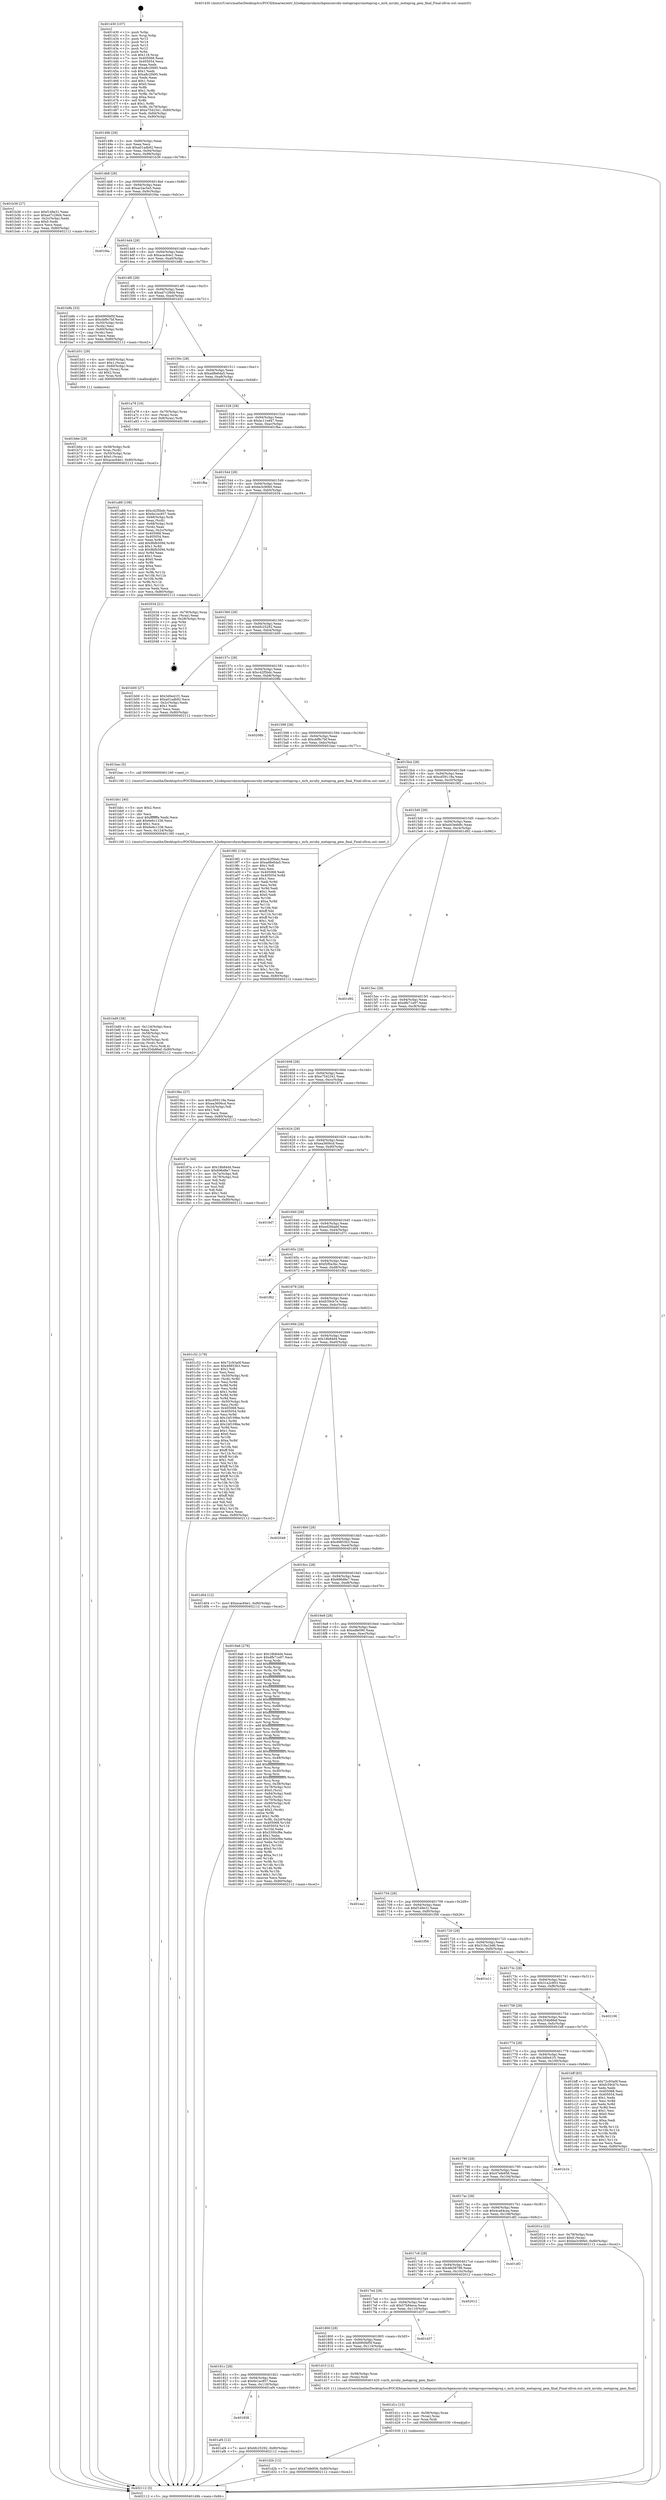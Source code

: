 digraph "0x401430" {
  label = "0x401430 (/mnt/c/Users/mathe/Desktop/tcc/POCII/binaries/extr_h2odepsmrubymrbgemsmruby-metaprogsrcmetaprog.c_mrb_mruby_metaprog_gem_final_Final-ollvm.out::main(0))"
  labelloc = "t"
  node[shape=record]

  Entry [label="",width=0.3,height=0.3,shape=circle,fillcolor=black,style=filled]
  "0x40149b" [label="{
     0x40149b [29]\l
     | [instrs]\l
     &nbsp;&nbsp;0x40149b \<+3\>: mov -0x80(%rbp),%eax\l
     &nbsp;&nbsp;0x40149e \<+2\>: mov %eax,%ecx\l
     &nbsp;&nbsp;0x4014a0 \<+6\>: sub $0xa01adb92,%ecx\l
     &nbsp;&nbsp;0x4014a6 \<+6\>: mov %eax,-0x94(%rbp)\l
     &nbsp;&nbsp;0x4014ac \<+6\>: mov %ecx,-0x98(%rbp)\l
     &nbsp;&nbsp;0x4014b2 \<+6\>: je 0000000000401b36 \<main+0x706\>\l
  }"]
  "0x401b36" [label="{
     0x401b36 [27]\l
     | [instrs]\l
     &nbsp;&nbsp;0x401b36 \<+5\>: mov $0xf149e31,%eax\l
     &nbsp;&nbsp;0x401b3b \<+5\>: mov $0xad7c28d4,%ecx\l
     &nbsp;&nbsp;0x401b40 \<+3\>: mov -0x2c(%rbp),%edx\l
     &nbsp;&nbsp;0x401b43 \<+3\>: cmp $0x0,%edx\l
     &nbsp;&nbsp;0x401b46 \<+3\>: cmove %ecx,%eax\l
     &nbsp;&nbsp;0x401b49 \<+3\>: mov %eax,-0x80(%rbp)\l
     &nbsp;&nbsp;0x401b4c \<+5\>: jmp 0000000000402112 \<main+0xce2\>\l
  }"]
  "0x4014b8" [label="{
     0x4014b8 [28]\l
     | [instrs]\l
     &nbsp;&nbsp;0x4014b8 \<+5\>: jmp 00000000004014bd \<main+0x8d\>\l
     &nbsp;&nbsp;0x4014bd \<+6\>: mov -0x94(%rbp),%eax\l
     &nbsp;&nbsp;0x4014c3 \<+5\>: sub $0xac2ac5a5,%eax\l
     &nbsp;&nbsp;0x4014c8 \<+6\>: mov %eax,-0x9c(%rbp)\l
     &nbsp;&nbsp;0x4014ce \<+6\>: je 0000000000401f4a \<main+0xb1a\>\l
  }"]
  Exit [label="",width=0.3,height=0.3,shape=circle,fillcolor=black,style=filled,peripheries=2]
  "0x401f4a" [label="{
     0x401f4a\l
  }", style=dashed]
  "0x4014d4" [label="{
     0x4014d4 [28]\l
     | [instrs]\l
     &nbsp;&nbsp;0x4014d4 \<+5\>: jmp 00000000004014d9 \<main+0xa9\>\l
     &nbsp;&nbsp;0x4014d9 \<+6\>: mov -0x94(%rbp),%eax\l
     &nbsp;&nbsp;0x4014df \<+5\>: sub $0xacac64e1,%eax\l
     &nbsp;&nbsp;0x4014e4 \<+6\>: mov %eax,-0xa0(%rbp)\l
     &nbsp;&nbsp;0x4014ea \<+6\>: je 0000000000401b8b \<main+0x75b\>\l
  }"]
  "0x401d2b" [label="{
     0x401d2b [12]\l
     | [instrs]\l
     &nbsp;&nbsp;0x401d2b \<+7\>: movl $0x47efe958,-0x80(%rbp)\l
     &nbsp;&nbsp;0x401d32 \<+5\>: jmp 0000000000402112 \<main+0xce2\>\l
  }"]
  "0x401b8b" [label="{
     0x401b8b [33]\l
     | [instrs]\l
     &nbsp;&nbsp;0x401b8b \<+5\>: mov $0x6900bf5f,%eax\l
     &nbsp;&nbsp;0x401b90 \<+5\>: mov $0xcbf9c7bf,%ecx\l
     &nbsp;&nbsp;0x401b95 \<+4\>: mov -0x50(%rbp),%rdx\l
     &nbsp;&nbsp;0x401b99 \<+2\>: mov (%rdx),%esi\l
     &nbsp;&nbsp;0x401b9b \<+4\>: mov -0x60(%rbp),%rdx\l
     &nbsp;&nbsp;0x401b9f \<+2\>: cmp (%rdx),%esi\l
     &nbsp;&nbsp;0x401ba1 \<+3\>: cmovl %ecx,%eax\l
     &nbsp;&nbsp;0x401ba4 \<+3\>: mov %eax,-0x80(%rbp)\l
     &nbsp;&nbsp;0x401ba7 \<+5\>: jmp 0000000000402112 \<main+0xce2\>\l
  }"]
  "0x4014f0" [label="{
     0x4014f0 [28]\l
     | [instrs]\l
     &nbsp;&nbsp;0x4014f0 \<+5\>: jmp 00000000004014f5 \<main+0xc5\>\l
     &nbsp;&nbsp;0x4014f5 \<+6\>: mov -0x94(%rbp),%eax\l
     &nbsp;&nbsp;0x4014fb \<+5\>: sub $0xad7c28d4,%eax\l
     &nbsp;&nbsp;0x401500 \<+6\>: mov %eax,-0xa4(%rbp)\l
     &nbsp;&nbsp;0x401506 \<+6\>: je 0000000000401b51 \<main+0x721\>\l
  }"]
  "0x401d1c" [label="{
     0x401d1c [15]\l
     | [instrs]\l
     &nbsp;&nbsp;0x401d1c \<+4\>: mov -0x58(%rbp),%rax\l
     &nbsp;&nbsp;0x401d20 \<+3\>: mov (%rax),%rax\l
     &nbsp;&nbsp;0x401d23 \<+3\>: mov %rax,%rdi\l
     &nbsp;&nbsp;0x401d26 \<+5\>: call 0000000000401030 \<free@plt\>\l
     | [calls]\l
     &nbsp;&nbsp;0x401030 \{1\} (unknown)\l
  }"]
  "0x401b51" [label="{
     0x401b51 [29]\l
     | [instrs]\l
     &nbsp;&nbsp;0x401b51 \<+4\>: mov -0x60(%rbp),%rax\l
     &nbsp;&nbsp;0x401b55 \<+6\>: movl $0x1,(%rax)\l
     &nbsp;&nbsp;0x401b5b \<+4\>: mov -0x60(%rbp),%rax\l
     &nbsp;&nbsp;0x401b5f \<+3\>: movslq (%rax),%rax\l
     &nbsp;&nbsp;0x401b62 \<+4\>: shl $0x2,%rax\l
     &nbsp;&nbsp;0x401b66 \<+3\>: mov %rax,%rdi\l
     &nbsp;&nbsp;0x401b69 \<+5\>: call 0000000000401050 \<malloc@plt\>\l
     | [calls]\l
     &nbsp;&nbsp;0x401050 \{1\} (unknown)\l
  }"]
  "0x40150c" [label="{
     0x40150c [28]\l
     | [instrs]\l
     &nbsp;&nbsp;0x40150c \<+5\>: jmp 0000000000401511 \<main+0xe1\>\l
     &nbsp;&nbsp;0x401511 \<+6\>: mov -0x94(%rbp),%eax\l
     &nbsp;&nbsp;0x401517 \<+5\>: sub $0xad8e6da5,%eax\l
     &nbsp;&nbsp;0x40151c \<+6\>: mov %eax,-0xa8(%rbp)\l
     &nbsp;&nbsp;0x401522 \<+6\>: je 0000000000401a78 \<main+0x648\>\l
  }"]
  "0x401bd9" [label="{
     0x401bd9 [38]\l
     | [instrs]\l
     &nbsp;&nbsp;0x401bd9 \<+6\>: mov -0x124(%rbp),%ecx\l
     &nbsp;&nbsp;0x401bdf \<+3\>: imul %eax,%ecx\l
     &nbsp;&nbsp;0x401be2 \<+4\>: mov -0x58(%rbp),%rsi\l
     &nbsp;&nbsp;0x401be6 \<+3\>: mov (%rsi),%rsi\l
     &nbsp;&nbsp;0x401be9 \<+4\>: mov -0x50(%rbp),%rdi\l
     &nbsp;&nbsp;0x401bed \<+3\>: movslq (%rdi),%rdi\l
     &nbsp;&nbsp;0x401bf0 \<+3\>: mov %ecx,(%rsi,%rdi,4)\l
     &nbsp;&nbsp;0x401bf3 \<+7\>: movl $0x354b86ef,-0x80(%rbp)\l
     &nbsp;&nbsp;0x401bfa \<+5\>: jmp 0000000000402112 \<main+0xce2\>\l
  }"]
  "0x401a78" [label="{
     0x401a78 [16]\l
     | [instrs]\l
     &nbsp;&nbsp;0x401a78 \<+4\>: mov -0x70(%rbp),%rax\l
     &nbsp;&nbsp;0x401a7c \<+3\>: mov (%rax),%rax\l
     &nbsp;&nbsp;0x401a7f \<+4\>: mov 0x8(%rax),%rdi\l
     &nbsp;&nbsp;0x401a83 \<+5\>: call 0000000000401060 \<atoi@plt\>\l
     | [calls]\l
     &nbsp;&nbsp;0x401060 \{1\} (unknown)\l
  }"]
  "0x401528" [label="{
     0x401528 [28]\l
     | [instrs]\l
     &nbsp;&nbsp;0x401528 \<+5\>: jmp 000000000040152d \<main+0xfd\>\l
     &nbsp;&nbsp;0x40152d \<+6\>: mov -0x94(%rbp),%eax\l
     &nbsp;&nbsp;0x401533 \<+5\>: sub $0xbc11ed47,%eax\l
     &nbsp;&nbsp;0x401538 \<+6\>: mov %eax,-0xac(%rbp)\l
     &nbsp;&nbsp;0x40153e \<+6\>: je 0000000000401fba \<main+0xb8a\>\l
  }"]
  "0x401bb1" [label="{
     0x401bb1 [40]\l
     | [instrs]\l
     &nbsp;&nbsp;0x401bb1 \<+5\>: mov $0x2,%ecx\l
     &nbsp;&nbsp;0x401bb6 \<+1\>: cltd\l
     &nbsp;&nbsp;0x401bb7 \<+2\>: idiv %ecx\l
     &nbsp;&nbsp;0x401bb9 \<+6\>: imul $0xfffffffe,%edx,%ecx\l
     &nbsp;&nbsp;0x401bbf \<+6\>: add $0x6e6c1336,%ecx\l
     &nbsp;&nbsp;0x401bc5 \<+3\>: add $0x1,%ecx\l
     &nbsp;&nbsp;0x401bc8 \<+6\>: sub $0x6e6c1336,%ecx\l
     &nbsp;&nbsp;0x401bce \<+6\>: mov %ecx,-0x124(%rbp)\l
     &nbsp;&nbsp;0x401bd4 \<+5\>: call 0000000000401160 \<next_i\>\l
     | [calls]\l
     &nbsp;&nbsp;0x401160 \{1\} (/mnt/c/Users/mathe/Desktop/tcc/POCII/binaries/extr_h2odepsmrubymrbgemsmruby-metaprogsrcmetaprog.c_mrb_mruby_metaprog_gem_final_Final-ollvm.out::next_i)\l
  }"]
  "0x401fba" [label="{
     0x401fba\l
  }", style=dashed]
  "0x401544" [label="{
     0x401544 [28]\l
     | [instrs]\l
     &nbsp;&nbsp;0x401544 \<+5\>: jmp 0000000000401549 \<main+0x119\>\l
     &nbsp;&nbsp;0x401549 \<+6\>: mov -0x94(%rbp),%eax\l
     &nbsp;&nbsp;0x40154f \<+5\>: sub $0xbe3c90b0,%eax\l
     &nbsp;&nbsp;0x401554 \<+6\>: mov %eax,-0xb0(%rbp)\l
     &nbsp;&nbsp;0x40155a \<+6\>: je 0000000000402034 \<main+0xc04\>\l
  }"]
  "0x401b6e" [label="{
     0x401b6e [29]\l
     | [instrs]\l
     &nbsp;&nbsp;0x401b6e \<+4\>: mov -0x58(%rbp),%rdi\l
     &nbsp;&nbsp;0x401b72 \<+3\>: mov %rax,(%rdi)\l
     &nbsp;&nbsp;0x401b75 \<+4\>: mov -0x50(%rbp),%rax\l
     &nbsp;&nbsp;0x401b79 \<+6\>: movl $0x0,(%rax)\l
     &nbsp;&nbsp;0x401b7f \<+7\>: movl $0xacac64e1,-0x80(%rbp)\l
     &nbsp;&nbsp;0x401b86 \<+5\>: jmp 0000000000402112 \<main+0xce2\>\l
  }"]
  "0x402034" [label="{
     0x402034 [21]\l
     | [instrs]\l
     &nbsp;&nbsp;0x402034 \<+4\>: mov -0x78(%rbp),%rax\l
     &nbsp;&nbsp;0x402038 \<+2\>: mov (%rax),%eax\l
     &nbsp;&nbsp;0x40203a \<+4\>: lea -0x28(%rbp),%rsp\l
     &nbsp;&nbsp;0x40203e \<+1\>: pop %rbx\l
     &nbsp;&nbsp;0x40203f \<+2\>: pop %r12\l
     &nbsp;&nbsp;0x402041 \<+2\>: pop %r13\l
     &nbsp;&nbsp;0x402043 \<+2\>: pop %r14\l
     &nbsp;&nbsp;0x402045 \<+2\>: pop %r15\l
     &nbsp;&nbsp;0x402047 \<+1\>: pop %rbp\l
     &nbsp;&nbsp;0x402048 \<+1\>: ret\l
  }"]
  "0x401560" [label="{
     0x401560 [28]\l
     | [instrs]\l
     &nbsp;&nbsp;0x401560 \<+5\>: jmp 0000000000401565 \<main+0x135\>\l
     &nbsp;&nbsp;0x401565 \<+6\>: mov -0x94(%rbp),%eax\l
     &nbsp;&nbsp;0x40156b \<+5\>: sub $0xbfc25292,%eax\l
     &nbsp;&nbsp;0x401570 \<+6\>: mov %eax,-0xb4(%rbp)\l
     &nbsp;&nbsp;0x401576 \<+6\>: je 0000000000401b00 \<main+0x6d0\>\l
  }"]
  "0x401838" [label="{
     0x401838\l
  }", style=dashed]
  "0x401b00" [label="{
     0x401b00 [27]\l
     | [instrs]\l
     &nbsp;&nbsp;0x401b00 \<+5\>: mov $0x3d0e41f1,%eax\l
     &nbsp;&nbsp;0x401b05 \<+5\>: mov $0xa01adb92,%ecx\l
     &nbsp;&nbsp;0x401b0a \<+3\>: mov -0x2c(%rbp),%edx\l
     &nbsp;&nbsp;0x401b0d \<+3\>: cmp $0x1,%edx\l
     &nbsp;&nbsp;0x401b10 \<+3\>: cmovl %ecx,%eax\l
     &nbsp;&nbsp;0x401b13 \<+3\>: mov %eax,-0x80(%rbp)\l
     &nbsp;&nbsp;0x401b16 \<+5\>: jmp 0000000000402112 \<main+0xce2\>\l
  }"]
  "0x40157c" [label="{
     0x40157c [28]\l
     | [instrs]\l
     &nbsp;&nbsp;0x40157c \<+5\>: jmp 0000000000401581 \<main+0x151\>\l
     &nbsp;&nbsp;0x401581 \<+6\>: mov -0x94(%rbp),%eax\l
     &nbsp;&nbsp;0x401587 \<+5\>: sub $0xc42f5bdc,%eax\l
     &nbsp;&nbsp;0x40158c \<+6\>: mov %eax,-0xb8(%rbp)\l
     &nbsp;&nbsp;0x401592 \<+6\>: je 000000000040208b \<main+0xc5b\>\l
  }"]
  "0x401af4" [label="{
     0x401af4 [12]\l
     | [instrs]\l
     &nbsp;&nbsp;0x401af4 \<+7\>: movl $0xbfc25292,-0x80(%rbp)\l
     &nbsp;&nbsp;0x401afb \<+5\>: jmp 0000000000402112 \<main+0xce2\>\l
  }"]
  "0x40208b" [label="{
     0x40208b\l
  }", style=dashed]
  "0x401598" [label="{
     0x401598 [28]\l
     | [instrs]\l
     &nbsp;&nbsp;0x401598 \<+5\>: jmp 000000000040159d \<main+0x16d\>\l
     &nbsp;&nbsp;0x40159d \<+6\>: mov -0x94(%rbp),%eax\l
     &nbsp;&nbsp;0x4015a3 \<+5\>: sub $0xcbf9c7bf,%eax\l
     &nbsp;&nbsp;0x4015a8 \<+6\>: mov %eax,-0xbc(%rbp)\l
     &nbsp;&nbsp;0x4015ae \<+6\>: je 0000000000401bac \<main+0x77c\>\l
  }"]
  "0x40181c" [label="{
     0x40181c [28]\l
     | [instrs]\l
     &nbsp;&nbsp;0x40181c \<+5\>: jmp 0000000000401821 \<main+0x3f1\>\l
     &nbsp;&nbsp;0x401821 \<+6\>: mov -0x94(%rbp),%eax\l
     &nbsp;&nbsp;0x401827 \<+5\>: sub $0x6e1ec857,%eax\l
     &nbsp;&nbsp;0x40182c \<+6\>: mov %eax,-0x118(%rbp)\l
     &nbsp;&nbsp;0x401832 \<+6\>: je 0000000000401af4 \<main+0x6c4\>\l
  }"]
  "0x401bac" [label="{
     0x401bac [5]\l
     | [instrs]\l
     &nbsp;&nbsp;0x401bac \<+5\>: call 0000000000401160 \<next_i\>\l
     | [calls]\l
     &nbsp;&nbsp;0x401160 \{1\} (/mnt/c/Users/mathe/Desktop/tcc/POCII/binaries/extr_h2odepsmrubymrbgemsmruby-metaprogsrcmetaprog.c_mrb_mruby_metaprog_gem_final_Final-ollvm.out::next_i)\l
  }"]
  "0x4015b4" [label="{
     0x4015b4 [28]\l
     | [instrs]\l
     &nbsp;&nbsp;0x4015b4 \<+5\>: jmp 00000000004015b9 \<main+0x189\>\l
     &nbsp;&nbsp;0x4015b9 \<+6\>: mov -0x94(%rbp),%eax\l
     &nbsp;&nbsp;0x4015bf \<+5\>: sub $0xcd59119a,%eax\l
     &nbsp;&nbsp;0x4015c4 \<+6\>: mov %eax,-0xc0(%rbp)\l
     &nbsp;&nbsp;0x4015ca \<+6\>: je 00000000004019f2 \<main+0x5c2\>\l
  }"]
  "0x401d10" [label="{
     0x401d10 [12]\l
     | [instrs]\l
     &nbsp;&nbsp;0x401d10 \<+4\>: mov -0x58(%rbp),%rax\l
     &nbsp;&nbsp;0x401d14 \<+3\>: mov (%rax),%rdi\l
     &nbsp;&nbsp;0x401d17 \<+5\>: call 0000000000401420 \<mrb_mruby_metaprog_gem_final\>\l
     | [calls]\l
     &nbsp;&nbsp;0x401420 \{1\} (/mnt/c/Users/mathe/Desktop/tcc/POCII/binaries/extr_h2odepsmrubymrbgemsmruby-metaprogsrcmetaprog.c_mrb_mruby_metaprog_gem_final_Final-ollvm.out::mrb_mruby_metaprog_gem_final)\l
  }"]
  "0x4019f2" [label="{
     0x4019f2 [134]\l
     | [instrs]\l
     &nbsp;&nbsp;0x4019f2 \<+5\>: mov $0xc42f5bdc,%eax\l
     &nbsp;&nbsp;0x4019f7 \<+5\>: mov $0xad8e6da5,%ecx\l
     &nbsp;&nbsp;0x4019fc \<+2\>: mov $0x1,%dl\l
     &nbsp;&nbsp;0x4019fe \<+2\>: xor %esi,%esi\l
     &nbsp;&nbsp;0x401a00 \<+7\>: mov 0x405068,%edi\l
     &nbsp;&nbsp;0x401a07 \<+8\>: mov 0x405054,%r8d\l
     &nbsp;&nbsp;0x401a0f \<+3\>: sub $0x1,%esi\l
     &nbsp;&nbsp;0x401a12 \<+3\>: mov %edi,%r9d\l
     &nbsp;&nbsp;0x401a15 \<+3\>: add %esi,%r9d\l
     &nbsp;&nbsp;0x401a18 \<+4\>: imul %r9d,%edi\l
     &nbsp;&nbsp;0x401a1c \<+3\>: and $0x1,%edi\l
     &nbsp;&nbsp;0x401a1f \<+3\>: cmp $0x0,%edi\l
     &nbsp;&nbsp;0x401a22 \<+4\>: sete %r10b\l
     &nbsp;&nbsp;0x401a26 \<+4\>: cmp $0xa,%r8d\l
     &nbsp;&nbsp;0x401a2a \<+4\>: setl %r11b\l
     &nbsp;&nbsp;0x401a2e \<+3\>: mov %r10b,%bl\l
     &nbsp;&nbsp;0x401a31 \<+3\>: xor $0xff,%bl\l
     &nbsp;&nbsp;0x401a34 \<+3\>: mov %r11b,%r14b\l
     &nbsp;&nbsp;0x401a37 \<+4\>: xor $0xff,%r14b\l
     &nbsp;&nbsp;0x401a3b \<+3\>: xor $0x1,%dl\l
     &nbsp;&nbsp;0x401a3e \<+3\>: mov %bl,%r15b\l
     &nbsp;&nbsp;0x401a41 \<+4\>: and $0xff,%r15b\l
     &nbsp;&nbsp;0x401a45 \<+3\>: and %dl,%r10b\l
     &nbsp;&nbsp;0x401a48 \<+3\>: mov %r14b,%r12b\l
     &nbsp;&nbsp;0x401a4b \<+4\>: and $0xff,%r12b\l
     &nbsp;&nbsp;0x401a4f \<+3\>: and %dl,%r11b\l
     &nbsp;&nbsp;0x401a52 \<+3\>: or %r10b,%r15b\l
     &nbsp;&nbsp;0x401a55 \<+3\>: or %r11b,%r12b\l
     &nbsp;&nbsp;0x401a58 \<+3\>: xor %r12b,%r15b\l
     &nbsp;&nbsp;0x401a5b \<+3\>: or %r14b,%bl\l
     &nbsp;&nbsp;0x401a5e \<+3\>: xor $0xff,%bl\l
     &nbsp;&nbsp;0x401a61 \<+3\>: or $0x1,%dl\l
     &nbsp;&nbsp;0x401a64 \<+2\>: and %dl,%bl\l
     &nbsp;&nbsp;0x401a66 \<+3\>: or %bl,%r15b\l
     &nbsp;&nbsp;0x401a69 \<+4\>: test $0x1,%r15b\l
     &nbsp;&nbsp;0x401a6d \<+3\>: cmovne %ecx,%eax\l
     &nbsp;&nbsp;0x401a70 \<+3\>: mov %eax,-0x80(%rbp)\l
     &nbsp;&nbsp;0x401a73 \<+5\>: jmp 0000000000402112 \<main+0xce2\>\l
  }"]
  "0x4015d0" [label="{
     0x4015d0 [28]\l
     | [instrs]\l
     &nbsp;&nbsp;0x4015d0 \<+5\>: jmp 00000000004015d5 \<main+0x1a5\>\l
     &nbsp;&nbsp;0x4015d5 \<+6\>: mov -0x94(%rbp),%eax\l
     &nbsp;&nbsp;0x4015db \<+5\>: sub $0xd43eeb8c,%eax\l
     &nbsp;&nbsp;0x4015e0 \<+6\>: mov %eax,-0xc4(%rbp)\l
     &nbsp;&nbsp;0x4015e6 \<+6\>: je 0000000000401d92 \<main+0x962\>\l
  }"]
  "0x401800" [label="{
     0x401800 [28]\l
     | [instrs]\l
     &nbsp;&nbsp;0x401800 \<+5\>: jmp 0000000000401805 \<main+0x3d5\>\l
     &nbsp;&nbsp;0x401805 \<+6\>: mov -0x94(%rbp),%eax\l
     &nbsp;&nbsp;0x40180b \<+5\>: sub $0x6900bf5f,%eax\l
     &nbsp;&nbsp;0x401810 \<+6\>: mov %eax,-0x114(%rbp)\l
     &nbsp;&nbsp;0x401816 \<+6\>: je 0000000000401d10 \<main+0x8e0\>\l
  }"]
  "0x401d92" [label="{
     0x401d92\l
  }", style=dashed]
  "0x4015ec" [label="{
     0x4015ec [28]\l
     | [instrs]\l
     &nbsp;&nbsp;0x4015ec \<+5\>: jmp 00000000004015f1 \<main+0x1c1\>\l
     &nbsp;&nbsp;0x4015f1 \<+6\>: mov -0x94(%rbp),%eax\l
     &nbsp;&nbsp;0x4015f7 \<+5\>: sub $0xdfb71e97,%eax\l
     &nbsp;&nbsp;0x4015fc \<+6\>: mov %eax,-0xc8(%rbp)\l
     &nbsp;&nbsp;0x401602 \<+6\>: je 00000000004019bc \<main+0x58c\>\l
  }"]
  "0x401d37" [label="{
     0x401d37\l
  }", style=dashed]
  "0x4019bc" [label="{
     0x4019bc [27]\l
     | [instrs]\l
     &nbsp;&nbsp;0x4019bc \<+5\>: mov $0xcd59119a,%eax\l
     &nbsp;&nbsp;0x4019c1 \<+5\>: mov $0xea3606cd,%ecx\l
     &nbsp;&nbsp;0x4019c6 \<+3\>: mov -0x2d(%rbp),%dl\l
     &nbsp;&nbsp;0x4019c9 \<+3\>: test $0x1,%dl\l
     &nbsp;&nbsp;0x4019cc \<+3\>: cmovne %ecx,%eax\l
     &nbsp;&nbsp;0x4019cf \<+3\>: mov %eax,-0x80(%rbp)\l
     &nbsp;&nbsp;0x4019d2 \<+5\>: jmp 0000000000402112 \<main+0xce2\>\l
  }"]
  "0x401608" [label="{
     0x401608 [28]\l
     | [instrs]\l
     &nbsp;&nbsp;0x401608 \<+5\>: jmp 000000000040160d \<main+0x1dd\>\l
     &nbsp;&nbsp;0x40160d \<+6\>: mov -0x94(%rbp),%eax\l
     &nbsp;&nbsp;0x401613 \<+5\>: sub $0xe7542341,%eax\l
     &nbsp;&nbsp;0x401618 \<+6\>: mov %eax,-0xcc(%rbp)\l
     &nbsp;&nbsp;0x40161e \<+6\>: je 000000000040187a \<main+0x44a\>\l
  }"]
  "0x4017e4" [label="{
     0x4017e4 [28]\l
     | [instrs]\l
     &nbsp;&nbsp;0x4017e4 \<+5\>: jmp 00000000004017e9 \<main+0x3b9\>\l
     &nbsp;&nbsp;0x4017e9 \<+6\>: mov -0x94(%rbp),%eax\l
     &nbsp;&nbsp;0x4017ef \<+5\>: sub $0x57b84eca,%eax\l
     &nbsp;&nbsp;0x4017f4 \<+6\>: mov %eax,-0x110(%rbp)\l
     &nbsp;&nbsp;0x4017fa \<+6\>: je 0000000000401d37 \<main+0x907\>\l
  }"]
  "0x40187a" [label="{
     0x40187a [44]\l
     | [instrs]\l
     &nbsp;&nbsp;0x40187a \<+5\>: mov $0x18b84d4,%eax\l
     &nbsp;&nbsp;0x40187f \<+5\>: mov $0x696d8e7,%ecx\l
     &nbsp;&nbsp;0x401884 \<+3\>: mov -0x7a(%rbp),%dl\l
     &nbsp;&nbsp;0x401887 \<+4\>: mov -0x79(%rbp),%sil\l
     &nbsp;&nbsp;0x40188b \<+3\>: mov %dl,%dil\l
     &nbsp;&nbsp;0x40188e \<+3\>: and %sil,%dil\l
     &nbsp;&nbsp;0x401891 \<+3\>: xor %sil,%dl\l
     &nbsp;&nbsp;0x401894 \<+3\>: or %dl,%dil\l
     &nbsp;&nbsp;0x401897 \<+4\>: test $0x1,%dil\l
     &nbsp;&nbsp;0x40189b \<+3\>: cmovne %ecx,%eax\l
     &nbsp;&nbsp;0x40189e \<+3\>: mov %eax,-0x80(%rbp)\l
     &nbsp;&nbsp;0x4018a1 \<+5\>: jmp 0000000000402112 \<main+0xce2\>\l
  }"]
  "0x401624" [label="{
     0x401624 [28]\l
     | [instrs]\l
     &nbsp;&nbsp;0x401624 \<+5\>: jmp 0000000000401629 \<main+0x1f9\>\l
     &nbsp;&nbsp;0x401629 \<+6\>: mov -0x94(%rbp),%eax\l
     &nbsp;&nbsp;0x40162f \<+5\>: sub $0xea3606cd,%eax\l
     &nbsp;&nbsp;0x401634 \<+6\>: mov %eax,-0xd0(%rbp)\l
     &nbsp;&nbsp;0x40163a \<+6\>: je 00000000004019d7 \<main+0x5a7\>\l
  }"]
  "0x402112" [label="{
     0x402112 [5]\l
     | [instrs]\l
     &nbsp;&nbsp;0x402112 \<+5\>: jmp 000000000040149b \<main+0x6b\>\l
  }"]
  "0x401430" [label="{
     0x401430 [107]\l
     | [instrs]\l
     &nbsp;&nbsp;0x401430 \<+1\>: push %rbp\l
     &nbsp;&nbsp;0x401431 \<+3\>: mov %rsp,%rbp\l
     &nbsp;&nbsp;0x401434 \<+2\>: push %r15\l
     &nbsp;&nbsp;0x401436 \<+2\>: push %r14\l
     &nbsp;&nbsp;0x401438 \<+2\>: push %r13\l
     &nbsp;&nbsp;0x40143a \<+2\>: push %r12\l
     &nbsp;&nbsp;0x40143c \<+1\>: push %rbx\l
     &nbsp;&nbsp;0x40143d \<+7\>: sub $0x118,%rsp\l
     &nbsp;&nbsp;0x401444 \<+7\>: mov 0x405068,%eax\l
     &nbsp;&nbsp;0x40144b \<+7\>: mov 0x405054,%ecx\l
     &nbsp;&nbsp;0x401452 \<+2\>: mov %eax,%edx\l
     &nbsp;&nbsp;0x401454 \<+6\>: add $0xa8c2f495,%edx\l
     &nbsp;&nbsp;0x40145a \<+3\>: sub $0x1,%edx\l
     &nbsp;&nbsp;0x40145d \<+6\>: sub $0xa8c2f495,%edx\l
     &nbsp;&nbsp;0x401463 \<+3\>: imul %edx,%eax\l
     &nbsp;&nbsp;0x401466 \<+3\>: and $0x1,%eax\l
     &nbsp;&nbsp;0x401469 \<+3\>: cmp $0x0,%eax\l
     &nbsp;&nbsp;0x40146c \<+4\>: sete %r8b\l
     &nbsp;&nbsp;0x401470 \<+4\>: and $0x1,%r8b\l
     &nbsp;&nbsp;0x401474 \<+4\>: mov %r8b,-0x7a(%rbp)\l
     &nbsp;&nbsp;0x401478 \<+3\>: cmp $0xa,%ecx\l
     &nbsp;&nbsp;0x40147b \<+4\>: setl %r8b\l
     &nbsp;&nbsp;0x40147f \<+4\>: and $0x1,%r8b\l
     &nbsp;&nbsp;0x401483 \<+4\>: mov %r8b,-0x79(%rbp)\l
     &nbsp;&nbsp;0x401487 \<+7\>: movl $0xe7542341,-0x80(%rbp)\l
     &nbsp;&nbsp;0x40148e \<+6\>: mov %edi,-0x84(%rbp)\l
     &nbsp;&nbsp;0x401494 \<+7\>: mov %rsi,-0x90(%rbp)\l
  }"]
  "0x402012" [label="{
     0x402012\l
  }", style=dashed]
  "0x4019d7" [label="{
     0x4019d7\l
  }", style=dashed]
  "0x401640" [label="{
     0x401640 [28]\l
     | [instrs]\l
     &nbsp;&nbsp;0x401640 \<+5\>: jmp 0000000000401645 \<main+0x215\>\l
     &nbsp;&nbsp;0x401645 \<+6\>: mov -0x94(%rbp),%eax\l
     &nbsp;&nbsp;0x40164b \<+5\>: sub $0xed26babf,%eax\l
     &nbsp;&nbsp;0x401650 \<+6\>: mov %eax,-0xd4(%rbp)\l
     &nbsp;&nbsp;0x401656 \<+6\>: je 0000000000401d71 \<main+0x941\>\l
  }"]
  "0x4017c8" [label="{
     0x4017c8 [28]\l
     | [instrs]\l
     &nbsp;&nbsp;0x4017c8 \<+5\>: jmp 00000000004017cd \<main+0x39d\>\l
     &nbsp;&nbsp;0x4017cd \<+6\>: mov -0x94(%rbp),%eax\l
     &nbsp;&nbsp;0x4017d3 \<+5\>: sub $0x4fe58798,%eax\l
     &nbsp;&nbsp;0x4017d8 \<+6\>: mov %eax,-0x10c(%rbp)\l
     &nbsp;&nbsp;0x4017de \<+6\>: je 0000000000402012 \<main+0xbe2\>\l
  }"]
  "0x401d71" [label="{
     0x401d71\l
  }", style=dashed]
  "0x40165c" [label="{
     0x40165c [28]\l
     | [instrs]\l
     &nbsp;&nbsp;0x40165c \<+5\>: jmp 0000000000401661 \<main+0x231\>\l
     &nbsp;&nbsp;0x401661 \<+6\>: mov -0x94(%rbp),%eax\l
     &nbsp;&nbsp;0x401667 \<+5\>: sub $0xf2f0a3bc,%eax\l
     &nbsp;&nbsp;0x40166c \<+6\>: mov %eax,-0xd8(%rbp)\l
     &nbsp;&nbsp;0x401672 \<+6\>: je 0000000000401f62 \<main+0xb32\>\l
  }"]
  "0x401df2" [label="{
     0x401df2\l
  }", style=dashed]
  "0x401f62" [label="{
     0x401f62\l
  }", style=dashed]
  "0x401678" [label="{
     0x401678 [28]\l
     | [instrs]\l
     &nbsp;&nbsp;0x401678 \<+5\>: jmp 000000000040167d \<main+0x24d\>\l
     &nbsp;&nbsp;0x40167d \<+6\>: mov -0x94(%rbp),%eax\l
     &nbsp;&nbsp;0x401683 \<+5\>: sub $0xfc59cb7e,%eax\l
     &nbsp;&nbsp;0x401688 \<+6\>: mov %eax,-0xdc(%rbp)\l
     &nbsp;&nbsp;0x40168e \<+6\>: je 0000000000401c52 \<main+0x822\>\l
  }"]
  "0x4017ac" [label="{
     0x4017ac [28]\l
     | [instrs]\l
     &nbsp;&nbsp;0x4017ac \<+5\>: jmp 00000000004017b1 \<main+0x381\>\l
     &nbsp;&nbsp;0x4017b1 \<+6\>: mov -0x94(%rbp),%eax\l
     &nbsp;&nbsp;0x4017b7 \<+5\>: sub $0x4ca84cea,%eax\l
     &nbsp;&nbsp;0x4017bc \<+6\>: mov %eax,-0x108(%rbp)\l
     &nbsp;&nbsp;0x4017c2 \<+6\>: je 0000000000401df2 \<main+0x9c2\>\l
  }"]
  "0x401c52" [label="{
     0x401c52 [178]\l
     | [instrs]\l
     &nbsp;&nbsp;0x401c52 \<+5\>: mov $0x72c93a0f,%eax\l
     &nbsp;&nbsp;0x401c57 \<+5\>: mov $0x49853b3,%ecx\l
     &nbsp;&nbsp;0x401c5c \<+2\>: mov $0x1,%dl\l
     &nbsp;&nbsp;0x401c5e \<+2\>: xor %esi,%esi\l
     &nbsp;&nbsp;0x401c60 \<+4\>: mov -0x50(%rbp),%rdi\l
     &nbsp;&nbsp;0x401c64 \<+3\>: mov (%rdi),%r8d\l
     &nbsp;&nbsp;0x401c67 \<+3\>: mov %esi,%r9d\l
     &nbsp;&nbsp;0x401c6a \<+3\>: sub %r8d,%r9d\l
     &nbsp;&nbsp;0x401c6d \<+3\>: mov %esi,%r8d\l
     &nbsp;&nbsp;0x401c70 \<+4\>: sub $0x1,%r8d\l
     &nbsp;&nbsp;0x401c74 \<+3\>: add %r8d,%r9d\l
     &nbsp;&nbsp;0x401c77 \<+3\>: sub %r9d,%esi\l
     &nbsp;&nbsp;0x401c7a \<+4\>: mov -0x50(%rbp),%rdi\l
     &nbsp;&nbsp;0x401c7e \<+2\>: mov %esi,(%rdi)\l
     &nbsp;&nbsp;0x401c80 \<+7\>: mov 0x405068,%esi\l
     &nbsp;&nbsp;0x401c87 \<+8\>: mov 0x405054,%r8d\l
     &nbsp;&nbsp;0x401c8f \<+3\>: mov %esi,%r9d\l
     &nbsp;&nbsp;0x401c92 \<+7\>: sub $0x1bf109be,%r9d\l
     &nbsp;&nbsp;0x401c99 \<+4\>: sub $0x1,%r9d\l
     &nbsp;&nbsp;0x401c9d \<+7\>: add $0x1bf109be,%r9d\l
     &nbsp;&nbsp;0x401ca4 \<+4\>: imul %r9d,%esi\l
     &nbsp;&nbsp;0x401ca8 \<+3\>: and $0x1,%esi\l
     &nbsp;&nbsp;0x401cab \<+3\>: cmp $0x0,%esi\l
     &nbsp;&nbsp;0x401cae \<+4\>: sete %r10b\l
     &nbsp;&nbsp;0x401cb2 \<+4\>: cmp $0xa,%r8d\l
     &nbsp;&nbsp;0x401cb6 \<+4\>: setl %r11b\l
     &nbsp;&nbsp;0x401cba \<+3\>: mov %r10b,%bl\l
     &nbsp;&nbsp;0x401cbd \<+3\>: xor $0xff,%bl\l
     &nbsp;&nbsp;0x401cc0 \<+3\>: mov %r11b,%r14b\l
     &nbsp;&nbsp;0x401cc3 \<+4\>: xor $0xff,%r14b\l
     &nbsp;&nbsp;0x401cc7 \<+3\>: xor $0x1,%dl\l
     &nbsp;&nbsp;0x401cca \<+3\>: mov %bl,%r15b\l
     &nbsp;&nbsp;0x401ccd \<+4\>: and $0xff,%r15b\l
     &nbsp;&nbsp;0x401cd1 \<+3\>: and %dl,%r10b\l
     &nbsp;&nbsp;0x401cd4 \<+3\>: mov %r14b,%r12b\l
     &nbsp;&nbsp;0x401cd7 \<+4\>: and $0xff,%r12b\l
     &nbsp;&nbsp;0x401cdb \<+3\>: and %dl,%r11b\l
     &nbsp;&nbsp;0x401cde \<+3\>: or %r10b,%r15b\l
     &nbsp;&nbsp;0x401ce1 \<+3\>: or %r11b,%r12b\l
     &nbsp;&nbsp;0x401ce4 \<+3\>: xor %r12b,%r15b\l
     &nbsp;&nbsp;0x401ce7 \<+3\>: or %r14b,%bl\l
     &nbsp;&nbsp;0x401cea \<+3\>: xor $0xff,%bl\l
     &nbsp;&nbsp;0x401ced \<+3\>: or $0x1,%dl\l
     &nbsp;&nbsp;0x401cf0 \<+2\>: and %dl,%bl\l
     &nbsp;&nbsp;0x401cf2 \<+3\>: or %bl,%r15b\l
     &nbsp;&nbsp;0x401cf5 \<+4\>: test $0x1,%r15b\l
     &nbsp;&nbsp;0x401cf9 \<+3\>: cmovne %ecx,%eax\l
     &nbsp;&nbsp;0x401cfc \<+3\>: mov %eax,-0x80(%rbp)\l
     &nbsp;&nbsp;0x401cff \<+5\>: jmp 0000000000402112 \<main+0xce2\>\l
  }"]
  "0x401694" [label="{
     0x401694 [28]\l
     | [instrs]\l
     &nbsp;&nbsp;0x401694 \<+5\>: jmp 0000000000401699 \<main+0x269\>\l
     &nbsp;&nbsp;0x401699 \<+6\>: mov -0x94(%rbp),%eax\l
     &nbsp;&nbsp;0x40169f \<+5\>: sub $0x18b84d4,%eax\l
     &nbsp;&nbsp;0x4016a4 \<+6\>: mov %eax,-0xe0(%rbp)\l
     &nbsp;&nbsp;0x4016aa \<+6\>: je 0000000000402049 \<main+0xc19\>\l
  }"]
  "0x40201e" [label="{
     0x40201e [22]\l
     | [instrs]\l
     &nbsp;&nbsp;0x40201e \<+4\>: mov -0x78(%rbp),%rax\l
     &nbsp;&nbsp;0x402022 \<+6\>: movl $0x0,(%rax)\l
     &nbsp;&nbsp;0x402028 \<+7\>: movl $0xbe3c90b0,-0x80(%rbp)\l
     &nbsp;&nbsp;0x40202f \<+5\>: jmp 0000000000402112 \<main+0xce2\>\l
  }"]
  "0x402049" [label="{
     0x402049\l
  }", style=dashed]
  "0x4016b0" [label="{
     0x4016b0 [28]\l
     | [instrs]\l
     &nbsp;&nbsp;0x4016b0 \<+5\>: jmp 00000000004016b5 \<main+0x285\>\l
     &nbsp;&nbsp;0x4016b5 \<+6\>: mov -0x94(%rbp),%eax\l
     &nbsp;&nbsp;0x4016bb \<+5\>: sub $0x49853b3,%eax\l
     &nbsp;&nbsp;0x4016c0 \<+6\>: mov %eax,-0xe4(%rbp)\l
     &nbsp;&nbsp;0x4016c6 \<+6\>: je 0000000000401d04 \<main+0x8d4\>\l
  }"]
  "0x401790" [label="{
     0x401790 [28]\l
     | [instrs]\l
     &nbsp;&nbsp;0x401790 \<+5\>: jmp 0000000000401795 \<main+0x365\>\l
     &nbsp;&nbsp;0x401795 \<+6\>: mov -0x94(%rbp),%eax\l
     &nbsp;&nbsp;0x40179b \<+5\>: sub $0x47efe958,%eax\l
     &nbsp;&nbsp;0x4017a0 \<+6\>: mov %eax,-0x104(%rbp)\l
     &nbsp;&nbsp;0x4017a6 \<+6\>: je 000000000040201e \<main+0xbee\>\l
  }"]
  "0x401d04" [label="{
     0x401d04 [12]\l
     | [instrs]\l
     &nbsp;&nbsp;0x401d04 \<+7\>: movl $0xacac64e1,-0x80(%rbp)\l
     &nbsp;&nbsp;0x401d0b \<+5\>: jmp 0000000000402112 \<main+0xce2\>\l
  }"]
  "0x4016cc" [label="{
     0x4016cc [28]\l
     | [instrs]\l
     &nbsp;&nbsp;0x4016cc \<+5\>: jmp 00000000004016d1 \<main+0x2a1\>\l
     &nbsp;&nbsp;0x4016d1 \<+6\>: mov -0x94(%rbp),%eax\l
     &nbsp;&nbsp;0x4016d7 \<+5\>: sub $0x696d8e7,%eax\l
     &nbsp;&nbsp;0x4016dc \<+6\>: mov %eax,-0xe8(%rbp)\l
     &nbsp;&nbsp;0x4016e2 \<+6\>: je 00000000004018a6 \<main+0x476\>\l
  }"]
  "0x401b1b" [label="{
     0x401b1b\l
  }", style=dashed]
  "0x4018a6" [label="{
     0x4018a6 [278]\l
     | [instrs]\l
     &nbsp;&nbsp;0x4018a6 \<+5\>: mov $0x18b84d4,%eax\l
     &nbsp;&nbsp;0x4018ab \<+5\>: mov $0xdfb71e97,%ecx\l
     &nbsp;&nbsp;0x4018b0 \<+3\>: mov %rsp,%rdx\l
     &nbsp;&nbsp;0x4018b3 \<+4\>: add $0xfffffffffffffff0,%rdx\l
     &nbsp;&nbsp;0x4018b7 \<+3\>: mov %rdx,%rsp\l
     &nbsp;&nbsp;0x4018ba \<+4\>: mov %rdx,-0x78(%rbp)\l
     &nbsp;&nbsp;0x4018be \<+3\>: mov %rsp,%rdx\l
     &nbsp;&nbsp;0x4018c1 \<+4\>: add $0xfffffffffffffff0,%rdx\l
     &nbsp;&nbsp;0x4018c5 \<+3\>: mov %rdx,%rsp\l
     &nbsp;&nbsp;0x4018c8 \<+3\>: mov %rsp,%rsi\l
     &nbsp;&nbsp;0x4018cb \<+4\>: add $0xfffffffffffffff0,%rsi\l
     &nbsp;&nbsp;0x4018cf \<+3\>: mov %rsi,%rsp\l
     &nbsp;&nbsp;0x4018d2 \<+4\>: mov %rsi,-0x70(%rbp)\l
     &nbsp;&nbsp;0x4018d6 \<+3\>: mov %rsp,%rsi\l
     &nbsp;&nbsp;0x4018d9 \<+4\>: add $0xfffffffffffffff0,%rsi\l
     &nbsp;&nbsp;0x4018dd \<+3\>: mov %rsi,%rsp\l
     &nbsp;&nbsp;0x4018e0 \<+4\>: mov %rsi,-0x68(%rbp)\l
     &nbsp;&nbsp;0x4018e4 \<+3\>: mov %rsp,%rsi\l
     &nbsp;&nbsp;0x4018e7 \<+4\>: add $0xfffffffffffffff0,%rsi\l
     &nbsp;&nbsp;0x4018eb \<+3\>: mov %rsi,%rsp\l
     &nbsp;&nbsp;0x4018ee \<+4\>: mov %rsi,-0x60(%rbp)\l
     &nbsp;&nbsp;0x4018f2 \<+3\>: mov %rsp,%rsi\l
     &nbsp;&nbsp;0x4018f5 \<+4\>: add $0xfffffffffffffff0,%rsi\l
     &nbsp;&nbsp;0x4018f9 \<+3\>: mov %rsi,%rsp\l
     &nbsp;&nbsp;0x4018fc \<+4\>: mov %rsi,-0x58(%rbp)\l
     &nbsp;&nbsp;0x401900 \<+3\>: mov %rsp,%rsi\l
     &nbsp;&nbsp;0x401903 \<+4\>: add $0xfffffffffffffff0,%rsi\l
     &nbsp;&nbsp;0x401907 \<+3\>: mov %rsi,%rsp\l
     &nbsp;&nbsp;0x40190a \<+4\>: mov %rsi,-0x50(%rbp)\l
     &nbsp;&nbsp;0x40190e \<+3\>: mov %rsp,%rsi\l
     &nbsp;&nbsp;0x401911 \<+4\>: add $0xfffffffffffffff0,%rsi\l
     &nbsp;&nbsp;0x401915 \<+3\>: mov %rsi,%rsp\l
     &nbsp;&nbsp;0x401918 \<+4\>: mov %rsi,-0x48(%rbp)\l
     &nbsp;&nbsp;0x40191c \<+3\>: mov %rsp,%rsi\l
     &nbsp;&nbsp;0x40191f \<+4\>: add $0xfffffffffffffff0,%rsi\l
     &nbsp;&nbsp;0x401923 \<+3\>: mov %rsi,%rsp\l
     &nbsp;&nbsp;0x401926 \<+4\>: mov %rsi,-0x40(%rbp)\l
     &nbsp;&nbsp;0x40192a \<+3\>: mov %rsp,%rsi\l
     &nbsp;&nbsp;0x40192d \<+4\>: add $0xfffffffffffffff0,%rsi\l
     &nbsp;&nbsp;0x401931 \<+3\>: mov %rsi,%rsp\l
     &nbsp;&nbsp;0x401934 \<+4\>: mov %rsi,-0x38(%rbp)\l
     &nbsp;&nbsp;0x401938 \<+4\>: mov -0x78(%rbp),%rsi\l
     &nbsp;&nbsp;0x40193c \<+6\>: movl $0x0,(%rsi)\l
     &nbsp;&nbsp;0x401942 \<+6\>: mov -0x84(%rbp),%edi\l
     &nbsp;&nbsp;0x401948 \<+2\>: mov %edi,(%rdx)\l
     &nbsp;&nbsp;0x40194a \<+4\>: mov -0x70(%rbp),%rsi\l
     &nbsp;&nbsp;0x40194e \<+7\>: mov -0x90(%rbp),%r8\l
     &nbsp;&nbsp;0x401955 \<+3\>: mov %r8,(%rsi)\l
     &nbsp;&nbsp;0x401958 \<+3\>: cmpl $0x2,(%rdx)\l
     &nbsp;&nbsp;0x40195b \<+4\>: setne %r9b\l
     &nbsp;&nbsp;0x40195f \<+4\>: and $0x1,%r9b\l
     &nbsp;&nbsp;0x401963 \<+4\>: mov %r9b,-0x2d(%rbp)\l
     &nbsp;&nbsp;0x401967 \<+8\>: mov 0x405068,%r10d\l
     &nbsp;&nbsp;0x40196f \<+8\>: mov 0x405054,%r11d\l
     &nbsp;&nbsp;0x401977 \<+3\>: mov %r10d,%ebx\l
     &nbsp;&nbsp;0x40197a \<+6\>: sub $0x3300cf8e,%ebx\l
     &nbsp;&nbsp;0x401980 \<+3\>: sub $0x1,%ebx\l
     &nbsp;&nbsp;0x401983 \<+6\>: add $0x3300cf8e,%ebx\l
     &nbsp;&nbsp;0x401989 \<+4\>: imul %ebx,%r10d\l
     &nbsp;&nbsp;0x40198d \<+4\>: and $0x1,%r10d\l
     &nbsp;&nbsp;0x401991 \<+4\>: cmp $0x0,%r10d\l
     &nbsp;&nbsp;0x401995 \<+4\>: sete %r9b\l
     &nbsp;&nbsp;0x401999 \<+4\>: cmp $0xa,%r11d\l
     &nbsp;&nbsp;0x40199d \<+4\>: setl %r14b\l
     &nbsp;&nbsp;0x4019a1 \<+3\>: mov %r9b,%r15b\l
     &nbsp;&nbsp;0x4019a4 \<+3\>: and %r14b,%r15b\l
     &nbsp;&nbsp;0x4019a7 \<+3\>: xor %r14b,%r9b\l
     &nbsp;&nbsp;0x4019aa \<+3\>: or %r9b,%r15b\l
     &nbsp;&nbsp;0x4019ad \<+4\>: test $0x1,%r15b\l
     &nbsp;&nbsp;0x4019b1 \<+3\>: cmovne %ecx,%eax\l
     &nbsp;&nbsp;0x4019b4 \<+3\>: mov %eax,-0x80(%rbp)\l
     &nbsp;&nbsp;0x4019b7 \<+5\>: jmp 0000000000402112 \<main+0xce2\>\l
  }"]
  "0x4016e8" [label="{
     0x4016e8 [28]\l
     | [instrs]\l
     &nbsp;&nbsp;0x4016e8 \<+5\>: jmp 00000000004016ed \<main+0x2bd\>\l
     &nbsp;&nbsp;0x4016ed \<+6\>: mov -0x94(%rbp),%eax\l
     &nbsp;&nbsp;0x4016f3 \<+5\>: sub $0xedfe090,%eax\l
     &nbsp;&nbsp;0x4016f8 \<+6\>: mov %eax,-0xec(%rbp)\l
     &nbsp;&nbsp;0x4016fe \<+6\>: je 0000000000401ea1 \<main+0xa71\>\l
  }"]
  "0x401774" [label="{
     0x401774 [28]\l
     | [instrs]\l
     &nbsp;&nbsp;0x401774 \<+5\>: jmp 0000000000401779 \<main+0x349\>\l
     &nbsp;&nbsp;0x401779 \<+6\>: mov -0x94(%rbp),%eax\l
     &nbsp;&nbsp;0x40177f \<+5\>: sub $0x3d0e41f1,%eax\l
     &nbsp;&nbsp;0x401784 \<+6\>: mov %eax,-0x100(%rbp)\l
     &nbsp;&nbsp;0x40178a \<+6\>: je 0000000000401b1b \<main+0x6eb\>\l
  }"]
  "0x401a88" [label="{
     0x401a88 [108]\l
     | [instrs]\l
     &nbsp;&nbsp;0x401a88 \<+5\>: mov $0xc42f5bdc,%ecx\l
     &nbsp;&nbsp;0x401a8d \<+5\>: mov $0x6e1ec857,%edx\l
     &nbsp;&nbsp;0x401a92 \<+4\>: mov -0x68(%rbp),%rdi\l
     &nbsp;&nbsp;0x401a96 \<+2\>: mov %eax,(%rdi)\l
     &nbsp;&nbsp;0x401a98 \<+4\>: mov -0x68(%rbp),%rdi\l
     &nbsp;&nbsp;0x401a9c \<+2\>: mov (%rdi),%eax\l
     &nbsp;&nbsp;0x401a9e \<+3\>: mov %eax,-0x2c(%rbp)\l
     &nbsp;&nbsp;0x401aa1 \<+7\>: mov 0x405068,%eax\l
     &nbsp;&nbsp;0x401aa8 \<+7\>: mov 0x405054,%esi\l
     &nbsp;&nbsp;0x401aaf \<+3\>: mov %eax,%r8d\l
     &nbsp;&nbsp;0x401ab2 \<+7\>: add $0x9bfb509d,%r8d\l
     &nbsp;&nbsp;0x401ab9 \<+4\>: sub $0x1,%r8d\l
     &nbsp;&nbsp;0x401abd \<+7\>: sub $0x9bfb509d,%r8d\l
     &nbsp;&nbsp;0x401ac4 \<+4\>: imul %r8d,%eax\l
     &nbsp;&nbsp;0x401ac8 \<+3\>: and $0x1,%eax\l
     &nbsp;&nbsp;0x401acb \<+3\>: cmp $0x0,%eax\l
     &nbsp;&nbsp;0x401ace \<+4\>: sete %r9b\l
     &nbsp;&nbsp;0x401ad2 \<+3\>: cmp $0xa,%esi\l
     &nbsp;&nbsp;0x401ad5 \<+4\>: setl %r10b\l
     &nbsp;&nbsp;0x401ad9 \<+3\>: mov %r9b,%r11b\l
     &nbsp;&nbsp;0x401adc \<+3\>: and %r10b,%r11b\l
     &nbsp;&nbsp;0x401adf \<+3\>: xor %r10b,%r9b\l
     &nbsp;&nbsp;0x401ae2 \<+3\>: or %r9b,%r11b\l
     &nbsp;&nbsp;0x401ae5 \<+4\>: test $0x1,%r11b\l
     &nbsp;&nbsp;0x401ae9 \<+3\>: cmovne %edx,%ecx\l
     &nbsp;&nbsp;0x401aec \<+3\>: mov %ecx,-0x80(%rbp)\l
     &nbsp;&nbsp;0x401aef \<+5\>: jmp 0000000000402112 \<main+0xce2\>\l
  }"]
  "0x401bff" [label="{
     0x401bff [83]\l
     | [instrs]\l
     &nbsp;&nbsp;0x401bff \<+5\>: mov $0x72c93a0f,%eax\l
     &nbsp;&nbsp;0x401c04 \<+5\>: mov $0xfc59cb7e,%ecx\l
     &nbsp;&nbsp;0x401c09 \<+2\>: xor %edx,%edx\l
     &nbsp;&nbsp;0x401c0b \<+7\>: mov 0x405068,%esi\l
     &nbsp;&nbsp;0x401c12 \<+7\>: mov 0x405054,%edi\l
     &nbsp;&nbsp;0x401c19 \<+3\>: sub $0x1,%edx\l
     &nbsp;&nbsp;0x401c1c \<+3\>: mov %esi,%r8d\l
     &nbsp;&nbsp;0x401c1f \<+3\>: add %edx,%r8d\l
     &nbsp;&nbsp;0x401c22 \<+4\>: imul %r8d,%esi\l
     &nbsp;&nbsp;0x401c26 \<+3\>: and $0x1,%esi\l
     &nbsp;&nbsp;0x401c29 \<+3\>: cmp $0x0,%esi\l
     &nbsp;&nbsp;0x401c2c \<+4\>: sete %r9b\l
     &nbsp;&nbsp;0x401c30 \<+3\>: cmp $0xa,%edi\l
     &nbsp;&nbsp;0x401c33 \<+4\>: setl %r10b\l
     &nbsp;&nbsp;0x401c37 \<+3\>: mov %r9b,%r11b\l
     &nbsp;&nbsp;0x401c3a \<+3\>: and %r10b,%r11b\l
     &nbsp;&nbsp;0x401c3d \<+3\>: xor %r10b,%r9b\l
     &nbsp;&nbsp;0x401c40 \<+3\>: or %r9b,%r11b\l
     &nbsp;&nbsp;0x401c43 \<+4\>: test $0x1,%r11b\l
     &nbsp;&nbsp;0x401c47 \<+3\>: cmovne %ecx,%eax\l
     &nbsp;&nbsp;0x401c4a \<+3\>: mov %eax,-0x80(%rbp)\l
     &nbsp;&nbsp;0x401c4d \<+5\>: jmp 0000000000402112 \<main+0xce2\>\l
  }"]
  "0x401ea1" [label="{
     0x401ea1\l
  }", style=dashed]
  "0x401704" [label="{
     0x401704 [28]\l
     | [instrs]\l
     &nbsp;&nbsp;0x401704 \<+5\>: jmp 0000000000401709 \<main+0x2d9\>\l
     &nbsp;&nbsp;0x401709 \<+6\>: mov -0x94(%rbp),%eax\l
     &nbsp;&nbsp;0x40170f \<+5\>: sub $0xf149e31,%eax\l
     &nbsp;&nbsp;0x401714 \<+6\>: mov %eax,-0xf0(%rbp)\l
     &nbsp;&nbsp;0x40171a \<+6\>: je 0000000000401f56 \<main+0xb26\>\l
  }"]
  "0x401758" [label="{
     0x401758 [28]\l
     | [instrs]\l
     &nbsp;&nbsp;0x401758 \<+5\>: jmp 000000000040175d \<main+0x32d\>\l
     &nbsp;&nbsp;0x40175d \<+6\>: mov -0x94(%rbp),%eax\l
     &nbsp;&nbsp;0x401763 \<+5\>: sub $0x354b86ef,%eax\l
     &nbsp;&nbsp;0x401768 \<+6\>: mov %eax,-0xfc(%rbp)\l
     &nbsp;&nbsp;0x40176e \<+6\>: je 0000000000401bff \<main+0x7cf\>\l
  }"]
  "0x401f56" [label="{
     0x401f56\l
  }", style=dashed]
  "0x401720" [label="{
     0x401720 [28]\l
     | [instrs]\l
     &nbsp;&nbsp;0x401720 \<+5\>: jmp 0000000000401725 \<main+0x2f5\>\l
     &nbsp;&nbsp;0x401725 \<+6\>: mov -0x94(%rbp),%eax\l
     &nbsp;&nbsp;0x40172b \<+5\>: sub $0x316a1bd6,%eax\l
     &nbsp;&nbsp;0x401730 \<+6\>: mov %eax,-0xf4(%rbp)\l
     &nbsp;&nbsp;0x401736 \<+6\>: je 0000000000401e11 \<main+0x9e1\>\l
  }"]
  "0x402106" [label="{
     0x402106\l
  }", style=dashed]
  "0x401e11" [label="{
     0x401e11\l
  }", style=dashed]
  "0x40173c" [label="{
     0x40173c [28]\l
     | [instrs]\l
     &nbsp;&nbsp;0x40173c \<+5\>: jmp 0000000000401741 \<main+0x311\>\l
     &nbsp;&nbsp;0x401741 \<+6\>: mov -0x94(%rbp),%eax\l
     &nbsp;&nbsp;0x401747 \<+5\>: sub $0x31a2c803,%eax\l
     &nbsp;&nbsp;0x40174c \<+6\>: mov %eax,-0xf8(%rbp)\l
     &nbsp;&nbsp;0x401752 \<+6\>: je 0000000000402106 \<main+0xcd6\>\l
  }"]
  Entry -> "0x401430" [label=" 1"]
  "0x40149b" -> "0x401b36" [label=" 1"]
  "0x40149b" -> "0x4014b8" [label=" 17"]
  "0x402034" -> Exit [label=" 1"]
  "0x4014b8" -> "0x401f4a" [label=" 0"]
  "0x4014b8" -> "0x4014d4" [label=" 17"]
  "0x40201e" -> "0x402112" [label=" 1"]
  "0x4014d4" -> "0x401b8b" [label=" 2"]
  "0x4014d4" -> "0x4014f0" [label=" 15"]
  "0x401d2b" -> "0x402112" [label=" 1"]
  "0x4014f0" -> "0x401b51" [label=" 1"]
  "0x4014f0" -> "0x40150c" [label=" 14"]
  "0x401d1c" -> "0x401d2b" [label=" 1"]
  "0x40150c" -> "0x401a78" [label=" 1"]
  "0x40150c" -> "0x401528" [label=" 13"]
  "0x401d10" -> "0x401d1c" [label=" 1"]
  "0x401528" -> "0x401fba" [label=" 0"]
  "0x401528" -> "0x401544" [label=" 13"]
  "0x401d04" -> "0x402112" [label=" 1"]
  "0x401544" -> "0x402034" [label=" 1"]
  "0x401544" -> "0x401560" [label=" 12"]
  "0x401c52" -> "0x402112" [label=" 1"]
  "0x401560" -> "0x401b00" [label=" 1"]
  "0x401560" -> "0x40157c" [label=" 11"]
  "0x401bff" -> "0x402112" [label=" 1"]
  "0x40157c" -> "0x40208b" [label=" 0"]
  "0x40157c" -> "0x401598" [label=" 11"]
  "0x401bd9" -> "0x402112" [label=" 1"]
  "0x401598" -> "0x401bac" [label=" 1"]
  "0x401598" -> "0x4015b4" [label=" 10"]
  "0x401bac" -> "0x401bb1" [label=" 1"]
  "0x4015b4" -> "0x4019f2" [label=" 1"]
  "0x4015b4" -> "0x4015d0" [label=" 9"]
  "0x401b8b" -> "0x402112" [label=" 2"]
  "0x4015d0" -> "0x401d92" [label=" 0"]
  "0x4015d0" -> "0x4015ec" [label=" 9"]
  "0x401b51" -> "0x401b6e" [label=" 1"]
  "0x4015ec" -> "0x4019bc" [label=" 1"]
  "0x4015ec" -> "0x401608" [label=" 8"]
  "0x401b36" -> "0x402112" [label=" 1"]
  "0x401608" -> "0x40187a" [label=" 1"]
  "0x401608" -> "0x401624" [label=" 7"]
  "0x40187a" -> "0x402112" [label=" 1"]
  "0x401430" -> "0x40149b" [label=" 1"]
  "0x402112" -> "0x40149b" [label=" 17"]
  "0x401af4" -> "0x402112" [label=" 1"]
  "0x401624" -> "0x4019d7" [label=" 0"]
  "0x401624" -> "0x401640" [label=" 7"]
  "0x40181c" -> "0x401838" [label=" 0"]
  "0x401640" -> "0x401d71" [label=" 0"]
  "0x401640" -> "0x40165c" [label=" 7"]
  "0x401bb1" -> "0x401bd9" [label=" 1"]
  "0x40165c" -> "0x401f62" [label=" 0"]
  "0x40165c" -> "0x401678" [label=" 7"]
  "0x401800" -> "0x40181c" [label=" 1"]
  "0x401678" -> "0x401c52" [label=" 1"]
  "0x401678" -> "0x401694" [label=" 6"]
  "0x401b6e" -> "0x402112" [label=" 1"]
  "0x401694" -> "0x402049" [label=" 0"]
  "0x401694" -> "0x4016b0" [label=" 6"]
  "0x4017e4" -> "0x401800" [label=" 2"]
  "0x4016b0" -> "0x401d04" [label=" 1"]
  "0x4016b0" -> "0x4016cc" [label=" 5"]
  "0x401b00" -> "0x402112" [label=" 1"]
  "0x4016cc" -> "0x4018a6" [label=" 1"]
  "0x4016cc" -> "0x4016e8" [label=" 4"]
  "0x4017c8" -> "0x4017e4" [label=" 2"]
  "0x4018a6" -> "0x402112" [label=" 1"]
  "0x4019bc" -> "0x402112" [label=" 1"]
  "0x4019f2" -> "0x402112" [label=" 1"]
  "0x401a78" -> "0x401a88" [label=" 1"]
  "0x401a88" -> "0x402112" [label=" 1"]
  "0x40181c" -> "0x401af4" [label=" 1"]
  "0x4016e8" -> "0x401ea1" [label=" 0"]
  "0x4016e8" -> "0x401704" [label=" 4"]
  "0x4017ac" -> "0x4017c8" [label=" 2"]
  "0x401704" -> "0x401f56" [label=" 0"]
  "0x401704" -> "0x401720" [label=" 4"]
  "0x401800" -> "0x401d10" [label=" 1"]
  "0x401720" -> "0x401e11" [label=" 0"]
  "0x401720" -> "0x40173c" [label=" 4"]
  "0x401790" -> "0x4017ac" [label=" 2"]
  "0x40173c" -> "0x402106" [label=" 0"]
  "0x40173c" -> "0x401758" [label=" 4"]
  "0x4017ac" -> "0x401df2" [label=" 0"]
  "0x401758" -> "0x401bff" [label=" 1"]
  "0x401758" -> "0x401774" [label=" 3"]
  "0x4017c8" -> "0x402012" [label=" 0"]
  "0x401774" -> "0x401b1b" [label=" 0"]
  "0x401774" -> "0x401790" [label=" 3"]
  "0x4017e4" -> "0x401d37" [label=" 0"]
  "0x401790" -> "0x40201e" [label=" 1"]
}
